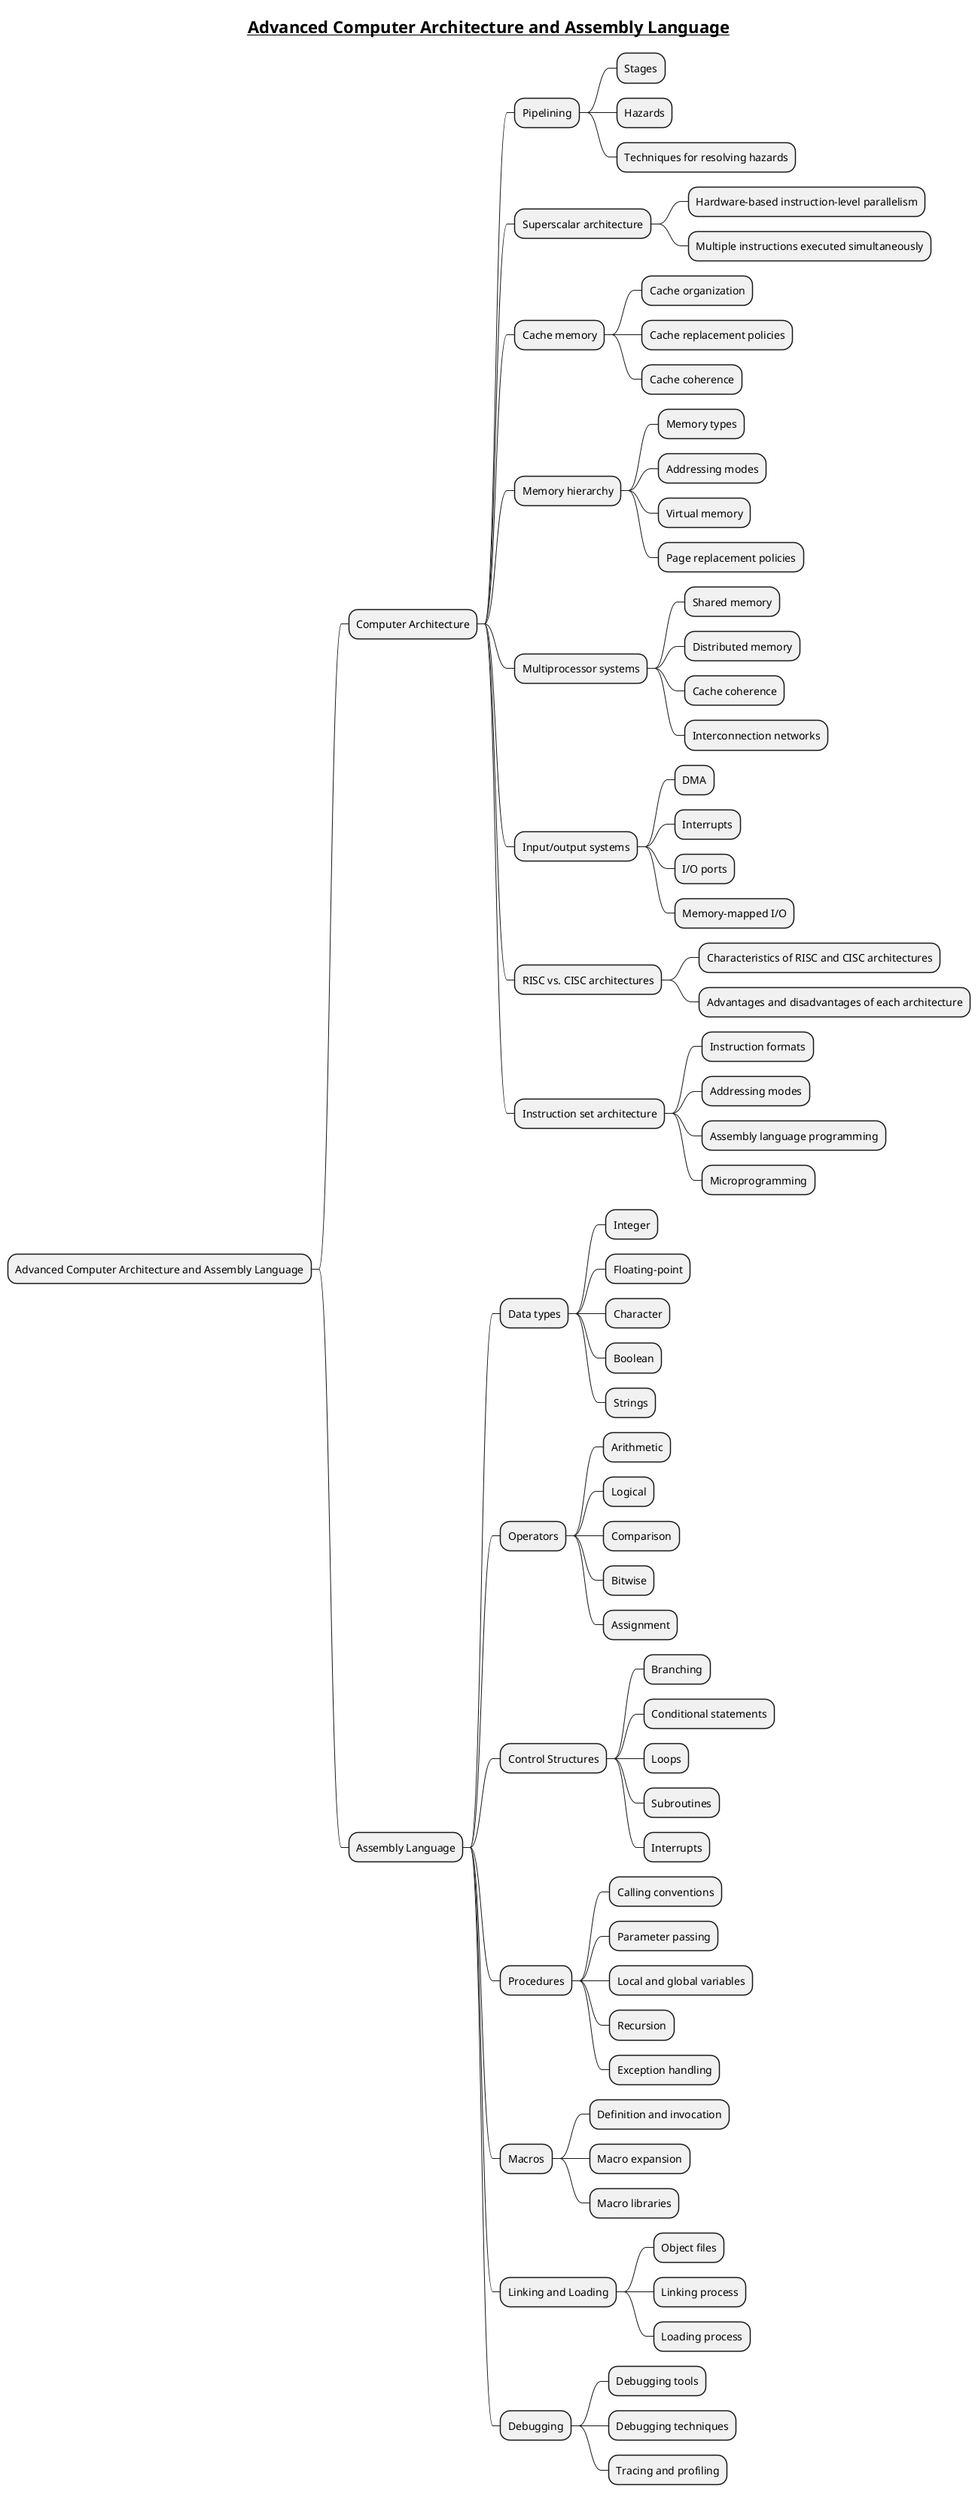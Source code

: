 @startmindmap
title = __Advanced Computer Architecture and Assembly Language__

* Advanced Computer Architecture and Assembly Language

** Computer Architecture
*** Pipelining
**** Stages
**** Hazards
**** Techniques for resolving hazards
*** Superscalar architecture
**** Hardware-based instruction-level parallelism
**** Multiple instructions executed simultaneously
*** Cache memory
**** Cache organization
**** Cache replacement policies
**** Cache coherence
*** Memory hierarchy
**** Memory types
**** Addressing modes
**** Virtual memory
**** Page replacement policies
*** Multiprocessor systems
**** Shared memory
**** Distributed memory
**** Cache coherence
**** Interconnection networks
*** Input/output systems
**** DMA
**** Interrupts
**** I/O ports
**** Memory-mapped I/O
*** RISC vs. CISC architectures
**** Characteristics of RISC and CISC architectures
**** Advantages and disadvantages of each architecture
*** Instruction set architecture
**** Instruction formats
**** Addressing modes
**** Assembly language programming
**** Microprogramming

** Assembly Language
*** Data types
**** Integer
**** Floating-point
**** Character
**** Boolean
**** Strings
*** Operators
**** Arithmetic
**** Logical
**** Comparison
**** Bitwise
**** Assignment
*** Control Structures
**** Branching
**** Conditional statements
**** Loops
**** Subroutines
**** Interrupts
*** Procedures
**** Calling conventions
**** Parameter passing
**** Local and global variables
**** Recursion
**** Exception handling
*** Macros
**** Definition and invocation
**** Macro expansion
**** Macro libraries
*** Linking and Loading
**** Object files
**** Linking process
**** Loading process
*** Debugging
**** Debugging tools
**** Debugging techniques
**** Tracing and profiling

@endmindmap
